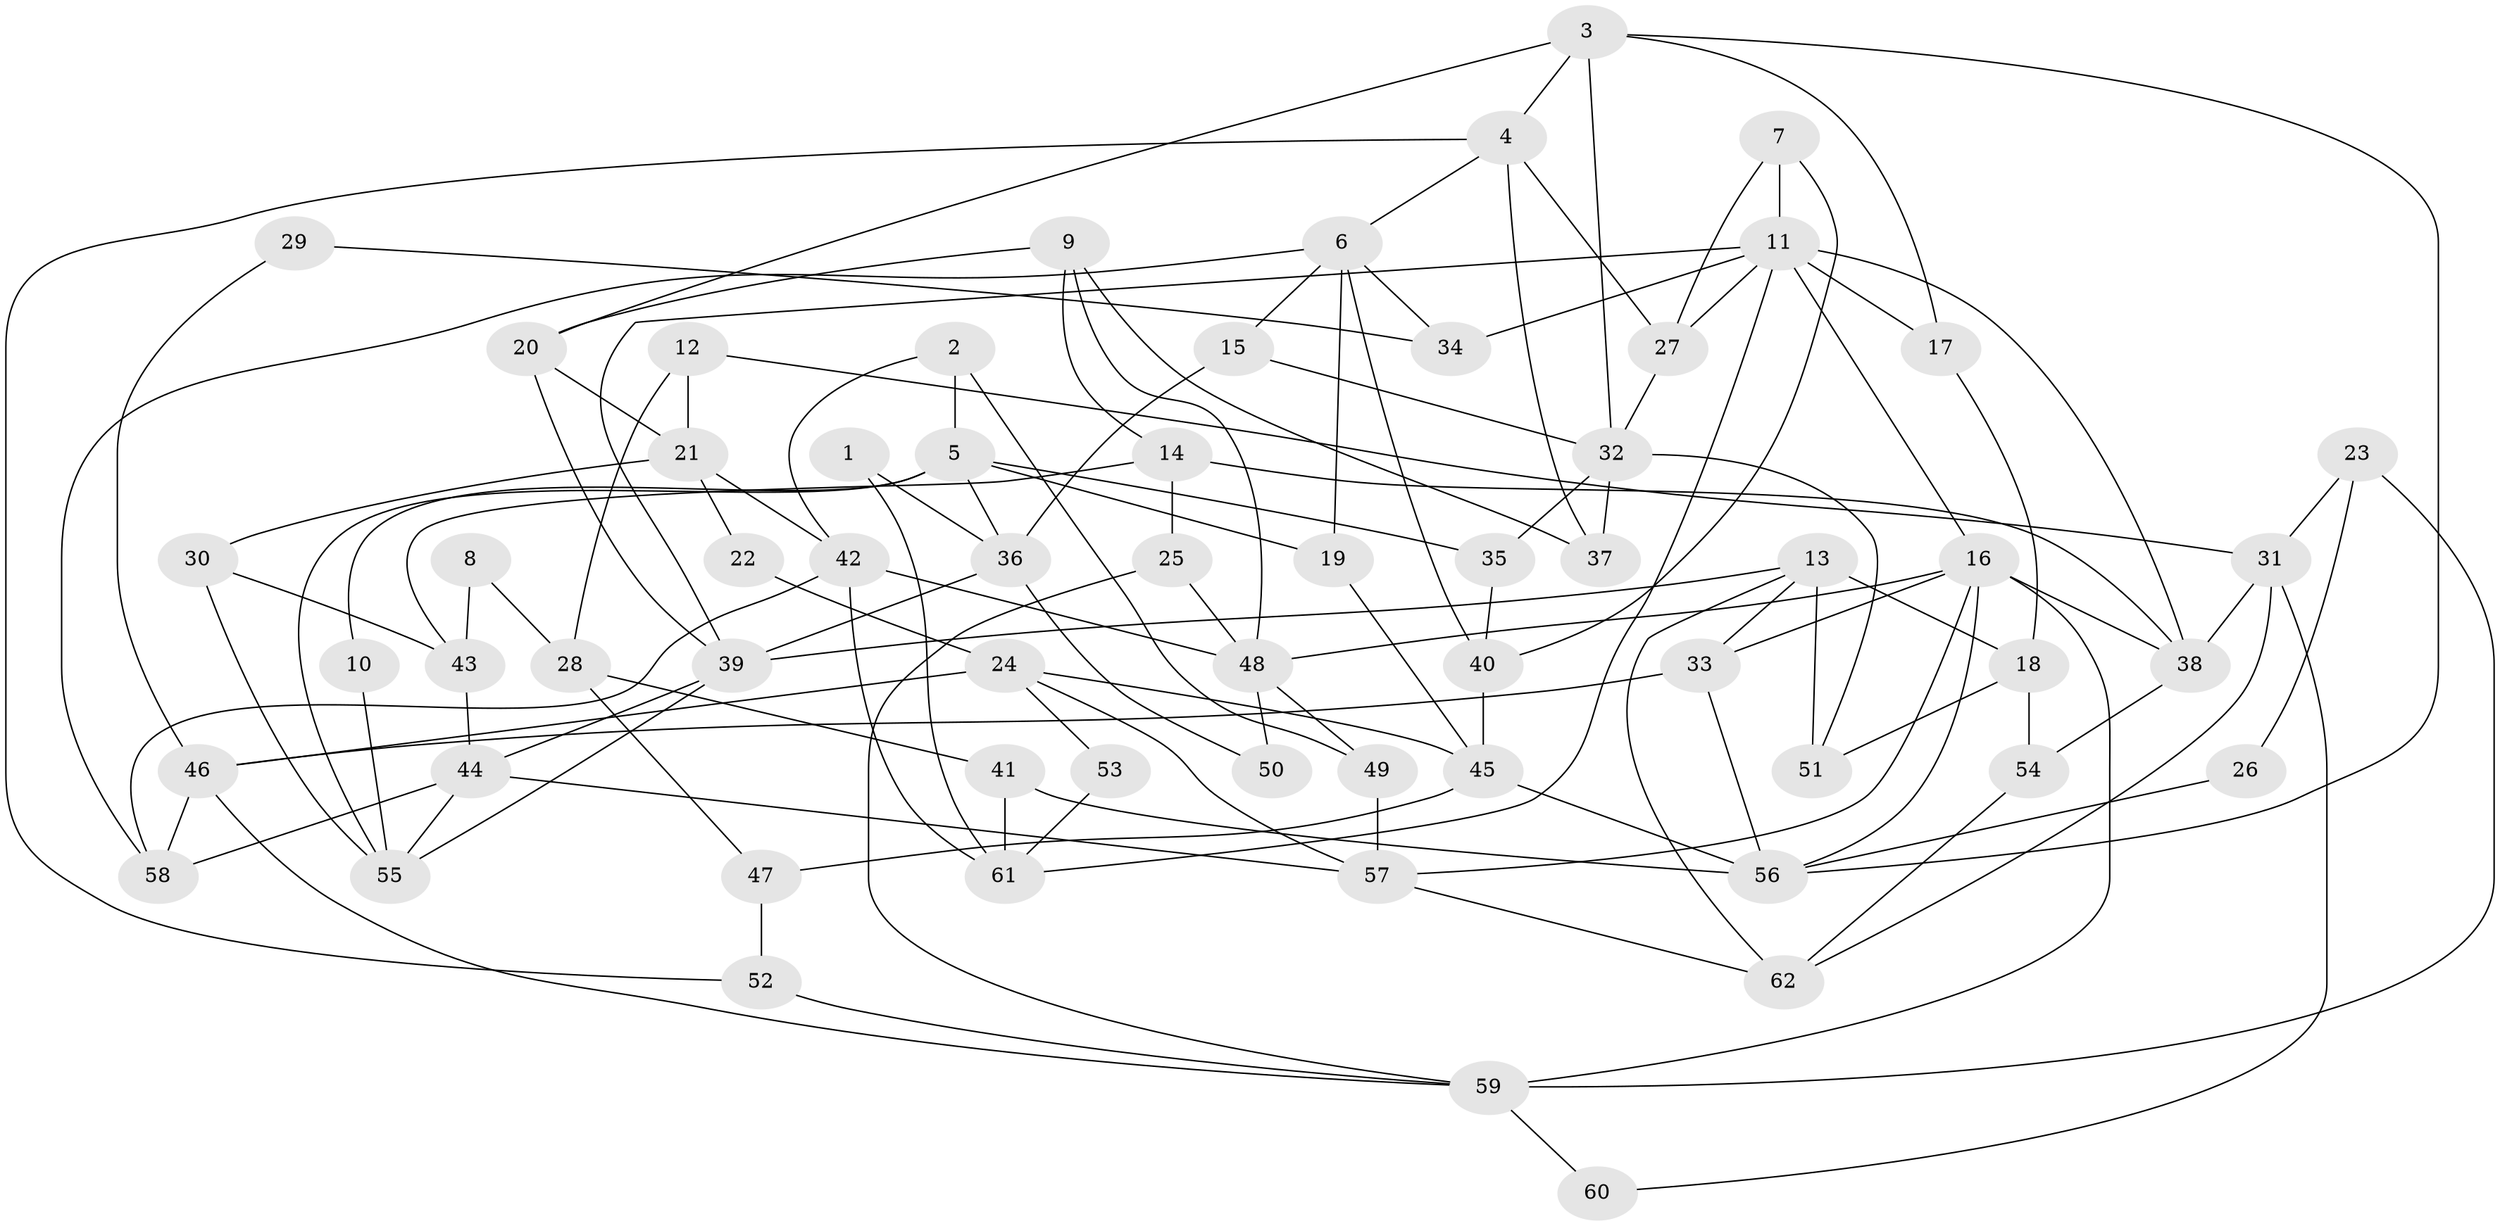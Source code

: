 // Generated by graph-tools (version 1.1) at 2025/11/02/27/25 16:11:17]
// undirected, 62 vertices, 124 edges
graph export_dot {
graph [start="1"]
  node [color=gray90,style=filled];
  1;
  2;
  3;
  4;
  5;
  6;
  7;
  8;
  9;
  10;
  11;
  12;
  13;
  14;
  15;
  16;
  17;
  18;
  19;
  20;
  21;
  22;
  23;
  24;
  25;
  26;
  27;
  28;
  29;
  30;
  31;
  32;
  33;
  34;
  35;
  36;
  37;
  38;
  39;
  40;
  41;
  42;
  43;
  44;
  45;
  46;
  47;
  48;
  49;
  50;
  51;
  52;
  53;
  54;
  55;
  56;
  57;
  58;
  59;
  60;
  61;
  62;
  1 -- 61;
  1 -- 36;
  2 -- 42;
  2 -- 5;
  2 -- 49;
  3 -- 4;
  3 -- 20;
  3 -- 17;
  3 -- 32;
  3 -- 56;
  4 -- 27;
  4 -- 52;
  4 -- 6;
  4 -- 37;
  5 -- 55;
  5 -- 19;
  5 -- 10;
  5 -- 35;
  5 -- 36;
  6 -- 40;
  6 -- 15;
  6 -- 19;
  6 -- 34;
  6 -- 58;
  7 -- 11;
  7 -- 27;
  7 -- 40;
  8 -- 28;
  8 -- 43;
  9 -- 48;
  9 -- 14;
  9 -- 20;
  9 -- 37;
  10 -- 55;
  11 -- 39;
  11 -- 16;
  11 -- 17;
  11 -- 27;
  11 -- 34;
  11 -- 38;
  11 -- 61;
  12 -- 31;
  12 -- 21;
  12 -- 28;
  13 -- 18;
  13 -- 62;
  13 -- 33;
  13 -- 39;
  13 -- 51;
  14 -- 43;
  14 -- 38;
  14 -- 25;
  15 -- 32;
  15 -- 36;
  16 -- 33;
  16 -- 57;
  16 -- 38;
  16 -- 48;
  16 -- 56;
  16 -- 59;
  17 -- 18;
  18 -- 51;
  18 -- 54;
  19 -- 45;
  20 -- 39;
  20 -- 21;
  21 -- 42;
  21 -- 22;
  21 -- 30;
  22 -- 24;
  23 -- 31;
  23 -- 59;
  23 -- 26;
  24 -- 46;
  24 -- 45;
  24 -- 53;
  24 -- 57;
  25 -- 59;
  25 -- 48;
  26 -- 56;
  27 -- 32;
  28 -- 41;
  28 -- 47;
  29 -- 46;
  29 -- 34;
  30 -- 55;
  30 -- 43;
  31 -- 38;
  31 -- 62;
  31 -- 60;
  32 -- 37;
  32 -- 35;
  32 -- 51;
  33 -- 56;
  33 -- 46;
  35 -- 40;
  36 -- 39;
  36 -- 50;
  38 -- 54;
  39 -- 44;
  39 -- 55;
  40 -- 45;
  41 -- 56;
  41 -- 61;
  42 -- 48;
  42 -- 58;
  42 -- 61;
  43 -- 44;
  44 -- 57;
  44 -- 55;
  44 -- 58;
  45 -- 56;
  45 -- 47;
  46 -- 58;
  46 -- 59;
  47 -- 52;
  48 -- 49;
  48 -- 50;
  49 -- 57;
  52 -- 59;
  53 -- 61;
  54 -- 62;
  57 -- 62;
  59 -- 60;
}
